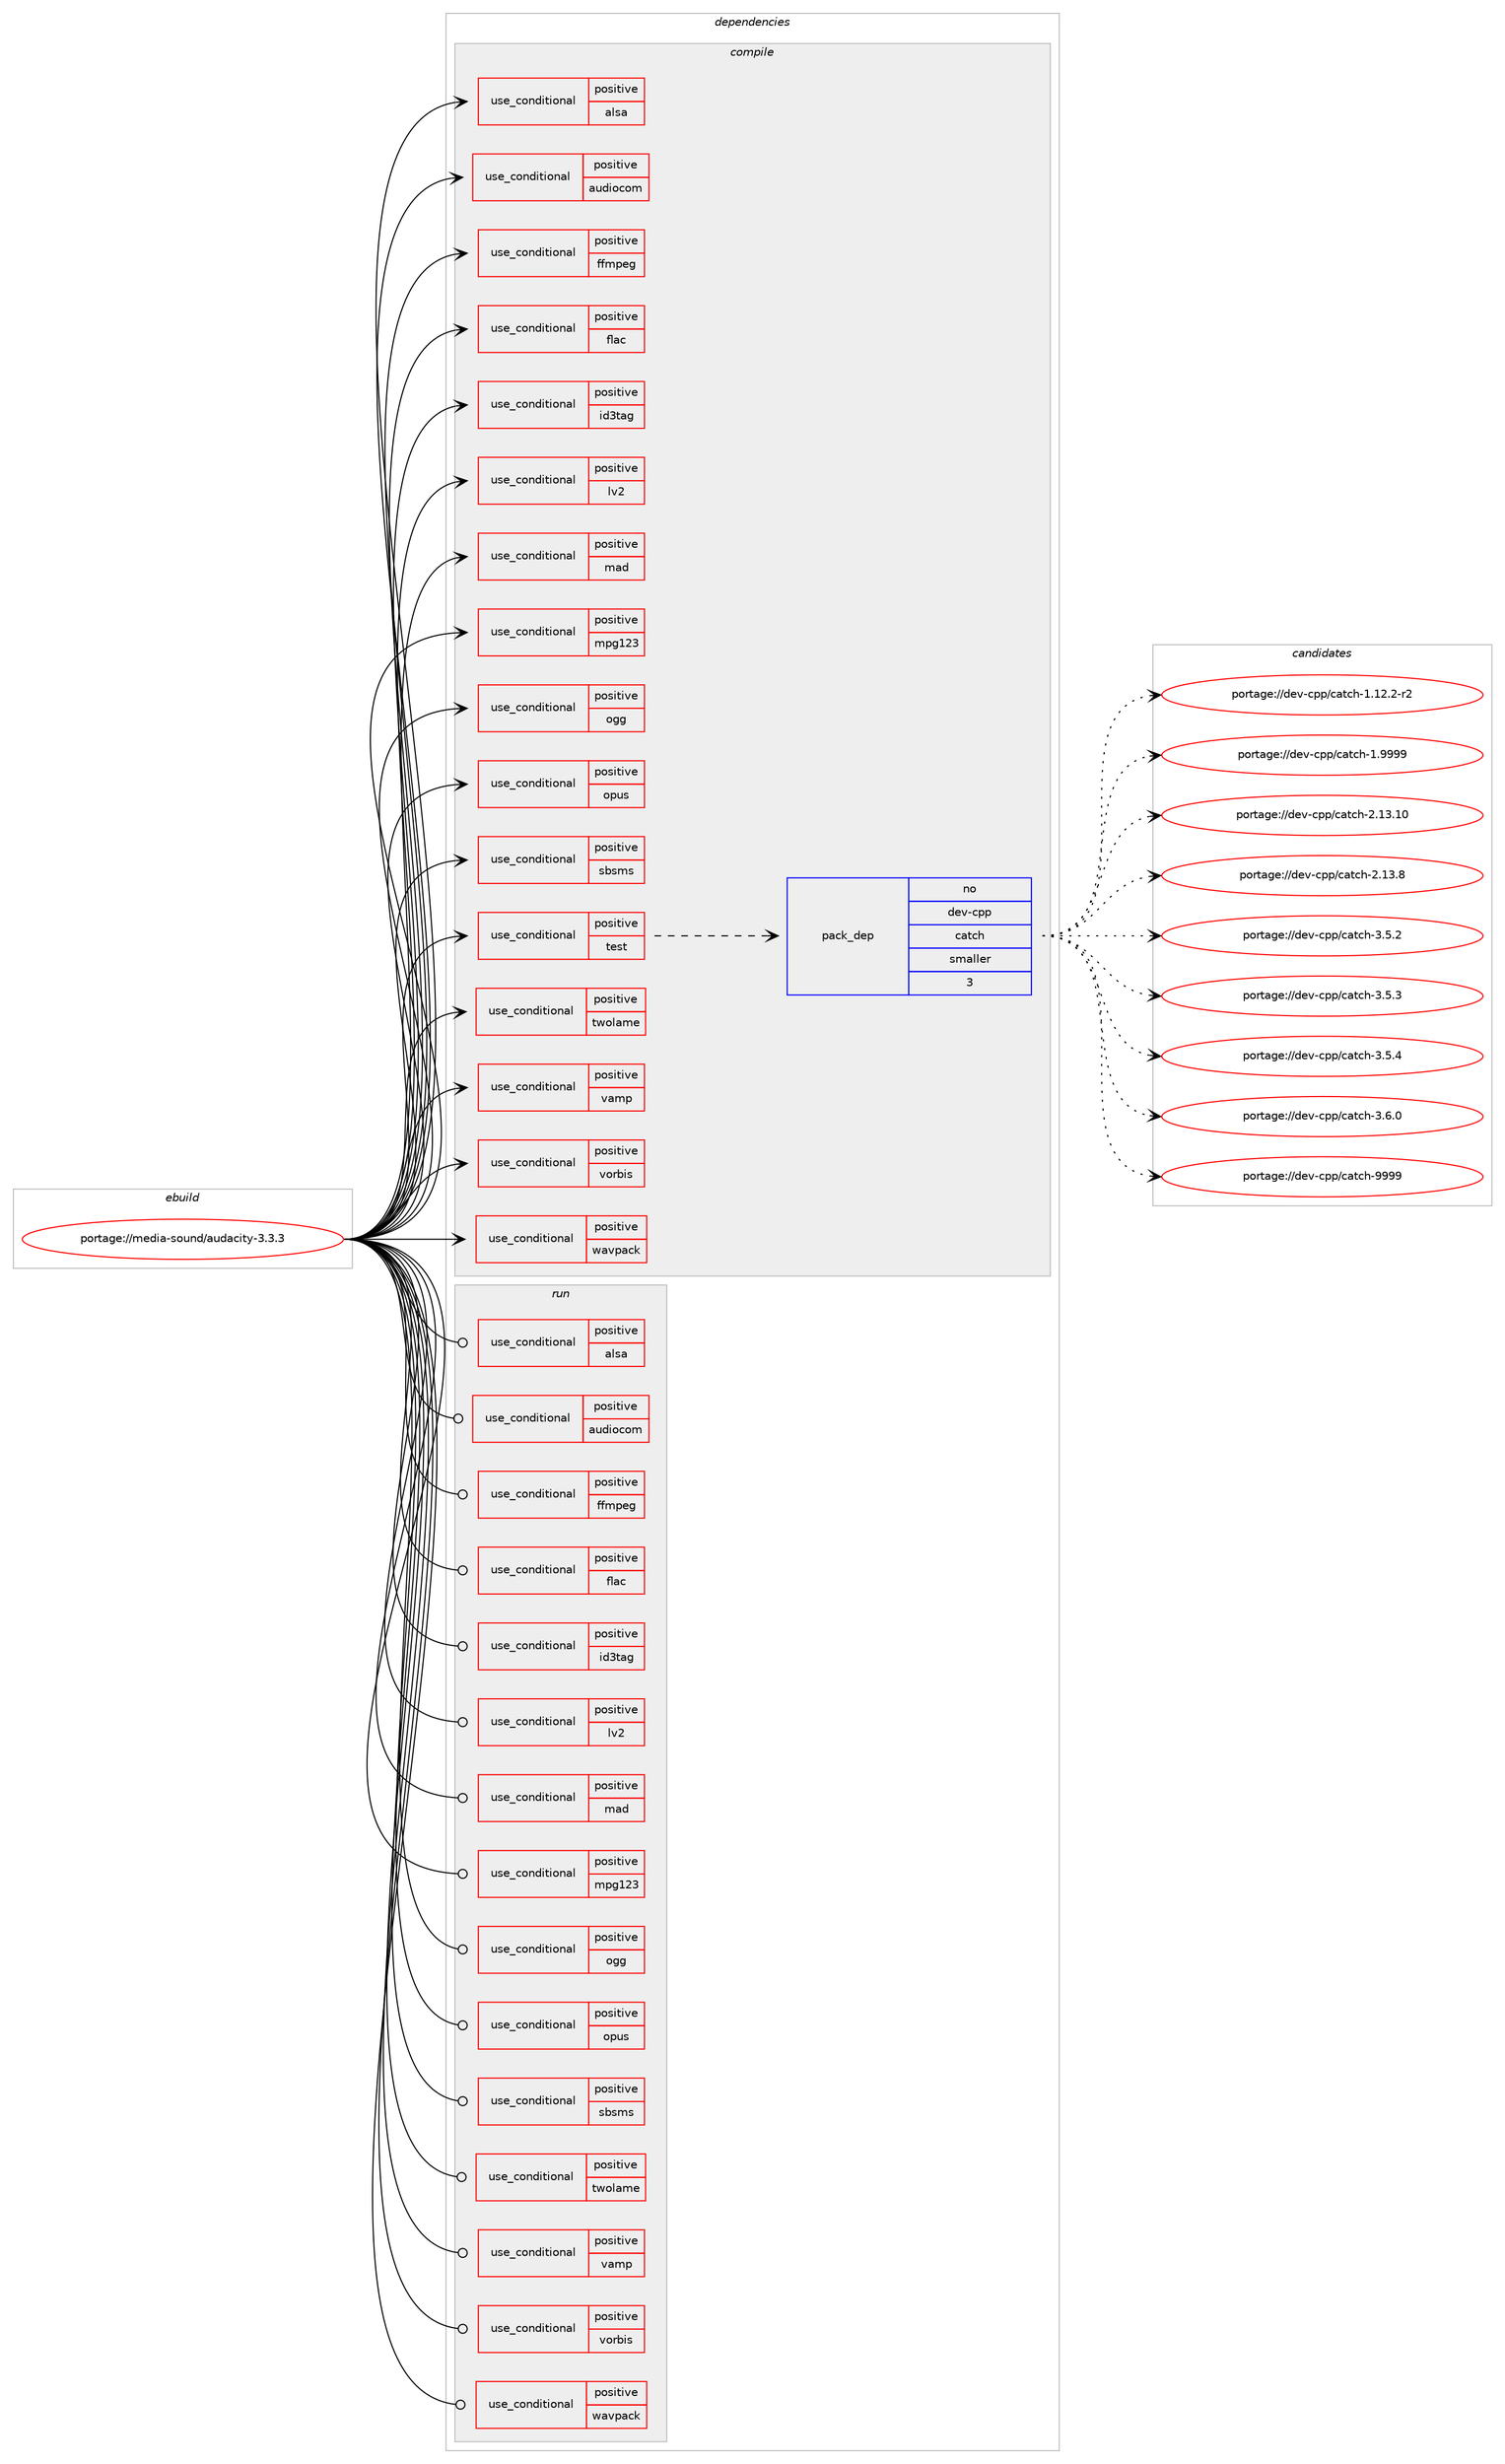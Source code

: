 digraph prolog {

# *************
# Graph options
# *************

newrank=true;
concentrate=true;
compound=true;
graph [rankdir=LR,fontname=Helvetica,fontsize=10,ranksep=1.5];#, ranksep=2.5, nodesep=0.2];
edge  [arrowhead=vee];
node  [fontname=Helvetica,fontsize=10];

# **********
# The ebuild
# **********

subgraph cluster_leftcol {
color=gray;
rank=same;
label=<<i>ebuild</i>>;
id [label="portage://media-sound/audacity-3.3.3", color=red, width=4, href="../media-sound/audacity-3.3.3.svg"];
}

# ****************
# The dependencies
# ****************

subgraph cluster_midcol {
color=gray;
label=<<i>dependencies</i>>;
subgraph cluster_compile {
fillcolor="#eeeeee";
style=filled;
label=<<i>compile</i>>;
subgraph cond77158 {
dependency161864 [label=<<TABLE BORDER="0" CELLBORDER="1" CELLSPACING="0" CELLPADDING="4"><TR><TD ROWSPAN="3" CELLPADDING="10">use_conditional</TD></TR><TR><TD>positive</TD></TR><TR><TD>alsa</TD></TR></TABLE>>, shape=none, color=red];
# *** BEGIN UNKNOWN DEPENDENCY TYPE (TODO) ***
# dependency161864 -> package_dependency(portage://media-sound/audacity-3.3.3,install,no,media-libs,alsa-lib,none,[,,],[],[])
# *** END UNKNOWN DEPENDENCY TYPE (TODO) ***

}
id:e -> dependency161864:w [weight=20,style="solid",arrowhead="vee"];
subgraph cond77159 {
dependency161865 [label=<<TABLE BORDER="0" CELLBORDER="1" CELLSPACING="0" CELLPADDING="4"><TR><TD ROWSPAN="3" CELLPADDING="10">use_conditional</TD></TR><TR><TD>positive</TD></TR><TR><TD>audiocom</TD></TR></TABLE>>, shape=none, color=red];
# *** BEGIN UNKNOWN DEPENDENCY TYPE (TODO) ***
# dependency161865 -> package_dependency(portage://media-sound/audacity-3.3.3,install,no,dev-libs,rapidjson,none,[,,],[],[])
# *** END UNKNOWN DEPENDENCY TYPE (TODO) ***

# *** BEGIN UNKNOWN DEPENDENCY TYPE (TODO) ***
# dependency161865 -> package_dependency(portage://media-sound/audacity-3.3.3,install,no,net-misc,curl,none,[,,],[],[])
# *** END UNKNOWN DEPENDENCY TYPE (TODO) ***

}
id:e -> dependency161865:w [weight=20,style="solid",arrowhead="vee"];
subgraph cond77160 {
dependency161866 [label=<<TABLE BORDER="0" CELLBORDER="1" CELLSPACING="0" CELLPADDING="4"><TR><TD ROWSPAN="3" CELLPADDING="10">use_conditional</TD></TR><TR><TD>positive</TD></TR><TR><TD>ffmpeg</TD></TR></TABLE>>, shape=none, color=red];
# *** BEGIN UNKNOWN DEPENDENCY TYPE (TODO) ***
# dependency161866 -> package_dependency(portage://media-sound/audacity-3.3.3,install,no,media-video,ffmpeg,none,[,,],[],[])
# *** END UNKNOWN DEPENDENCY TYPE (TODO) ***

}
id:e -> dependency161866:w [weight=20,style="solid",arrowhead="vee"];
subgraph cond77161 {
dependency161867 [label=<<TABLE BORDER="0" CELLBORDER="1" CELLSPACING="0" CELLPADDING="4"><TR><TD ROWSPAN="3" CELLPADDING="10">use_conditional</TD></TR><TR><TD>positive</TD></TR><TR><TD>flac</TD></TR></TABLE>>, shape=none, color=red];
# *** BEGIN UNKNOWN DEPENDENCY TYPE (TODO) ***
# dependency161867 -> package_dependency(portage://media-sound/audacity-3.3.3,install,no,media-libs,flac,none,[,,],any_same_slot,[use(enable(cxx),none)])
# *** END UNKNOWN DEPENDENCY TYPE (TODO) ***

}
id:e -> dependency161867:w [weight=20,style="solid",arrowhead="vee"];
subgraph cond77162 {
dependency161868 [label=<<TABLE BORDER="0" CELLBORDER="1" CELLSPACING="0" CELLPADDING="4"><TR><TD ROWSPAN="3" CELLPADDING="10">use_conditional</TD></TR><TR><TD>positive</TD></TR><TR><TD>id3tag</TD></TR></TABLE>>, shape=none, color=red];
# *** BEGIN UNKNOWN DEPENDENCY TYPE (TODO) ***
# dependency161868 -> package_dependency(portage://media-sound/audacity-3.3.3,install,no,media-libs,libid3tag,none,[,,],any_same_slot,[])
# *** END UNKNOWN DEPENDENCY TYPE (TODO) ***

}
id:e -> dependency161868:w [weight=20,style="solid",arrowhead="vee"];
subgraph cond77163 {
dependency161869 [label=<<TABLE BORDER="0" CELLBORDER="1" CELLSPACING="0" CELLPADDING="4"><TR><TD ROWSPAN="3" CELLPADDING="10">use_conditional</TD></TR><TR><TD>positive</TD></TR><TR><TD>lv2</TD></TR></TABLE>>, shape=none, color=red];
# *** BEGIN UNKNOWN DEPENDENCY TYPE (TODO) ***
# dependency161869 -> package_dependency(portage://media-sound/audacity-3.3.3,install,no,dev-libs,serd,none,[,,],[],[])
# *** END UNKNOWN DEPENDENCY TYPE (TODO) ***

# *** BEGIN UNKNOWN DEPENDENCY TYPE (TODO) ***
# dependency161869 -> package_dependency(portage://media-sound/audacity-3.3.3,install,no,dev-libs,sord,none,[,,],[],[])
# *** END UNKNOWN DEPENDENCY TYPE (TODO) ***

# *** BEGIN UNKNOWN DEPENDENCY TYPE (TODO) ***
# dependency161869 -> package_dependency(portage://media-sound/audacity-3.3.3,install,no,media-libs,lilv,none,[,,],[],[])
# *** END UNKNOWN DEPENDENCY TYPE (TODO) ***

# *** BEGIN UNKNOWN DEPENDENCY TYPE (TODO) ***
# dependency161869 -> package_dependency(portage://media-sound/audacity-3.3.3,install,no,media-libs,lv2,none,[,,],[],[])
# *** END UNKNOWN DEPENDENCY TYPE (TODO) ***

# *** BEGIN UNKNOWN DEPENDENCY TYPE (TODO) ***
# dependency161869 -> package_dependency(portage://media-sound/audacity-3.3.3,install,no,media-libs,sratom,none,[,,],[],[])
# *** END UNKNOWN DEPENDENCY TYPE (TODO) ***

# *** BEGIN UNKNOWN DEPENDENCY TYPE (TODO) ***
# dependency161869 -> package_dependency(portage://media-sound/audacity-3.3.3,install,no,media-libs,suil,none,[,,],[],[])
# *** END UNKNOWN DEPENDENCY TYPE (TODO) ***

}
id:e -> dependency161869:w [weight=20,style="solid",arrowhead="vee"];
subgraph cond77164 {
dependency161870 [label=<<TABLE BORDER="0" CELLBORDER="1" CELLSPACING="0" CELLPADDING="4"><TR><TD ROWSPAN="3" CELLPADDING="10">use_conditional</TD></TR><TR><TD>positive</TD></TR><TR><TD>mad</TD></TR></TABLE>>, shape=none, color=red];
# *** BEGIN UNKNOWN DEPENDENCY TYPE (TODO) ***
# dependency161870 -> package_dependency(portage://media-sound/audacity-3.3.3,install,no,media-libs,libmad,none,[,,],[],[])
# *** END UNKNOWN DEPENDENCY TYPE (TODO) ***

}
id:e -> dependency161870:w [weight=20,style="solid",arrowhead="vee"];
subgraph cond77165 {
dependency161871 [label=<<TABLE BORDER="0" CELLBORDER="1" CELLSPACING="0" CELLPADDING="4"><TR><TD ROWSPAN="3" CELLPADDING="10">use_conditional</TD></TR><TR><TD>positive</TD></TR><TR><TD>mpg123</TD></TR></TABLE>>, shape=none, color=red];
# *** BEGIN UNKNOWN DEPENDENCY TYPE (TODO) ***
# dependency161871 -> package_dependency(portage://media-sound/audacity-3.3.3,install,no,media-sound,mpg123,none,[,,],[],[])
# *** END UNKNOWN DEPENDENCY TYPE (TODO) ***

}
id:e -> dependency161871:w [weight=20,style="solid",arrowhead="vee"];
subgraph cond77166 {
dependency161872 [label=<<TABLE BORDER="0" CELLBORDER="1" CELLSPACING="0" CELLPADDING="4"><TR><TD ROWSPAN="3" CELLPADDING="10">use_conditional</TD></TR><TR><TD>positive</TD></TR><TR><TD>ogg</TD></TR></TABLE>>, shape=none, color=red];
# *** BEGIN UNKNOWN DEPENDENCY TYPE (TODO) ***
# dependency161872 -> package_dependency(portage://media-sound/audacity-3.3.3,install,no,media-libs,libogg,none,[,,],[],[])
# *** END UNKNOWN DEPENDENCY TYPE (TODO) ***

}
id:e -> dependency161872:w [weight=20,style="solid",arrowhead="vee"];
subgraph cond77167 {
dependency161873 [label=<<TABLE BORDER="0" CELLBORDER="1" CELLSPACING="0" CELLPADDING="4"><TR><TD ROWSPAN="3" CELLPADDING="10">use_conditional</TD></TR><TR><TD>positive</TD></TR><TR><TD>opus</TD></TR></TABLE>>, shape=none, color=red];
# *** BEGIN UNKNOWN DEPENDENCY TYPE (TODO) ***
# dependency161873 -> package_dependency(portage://media-sound/audacity-3.3.3,install,no,media-libs,opus,none,[,,],[],[])
# *** END UNKNOWN DEPENDENCY TYPE (TODO) ***

}
id:e -> dependency161873:w [weight=20,style="solid",arrowhead="vee"];
subgraph cond77168 {
dependency161874 [label=<<TABLE BORDER="0" CELLBORDER="1" CELLSPACING="0" CELLPADDING="4"><TR><TD ROWSPAN="3" CELLPADDING="10">use_conditional</TD></TR><TR><TD>positive</TD></TR><TR><TD>sbsms</TD></TR></TABLE>>, shape=none, color=red];
# *** BEGIN UNKNOWN DEPENDENCY TYPE (TODO) ***
# dependency161874 -> package_dependency(portage://media-sound/audacity-3.3.3,install,no,media-libs,libsbsms,none,[,,],[],[])
# *** END UNKNOWN DEPENDENCY TYPE (TODO) ***

}
id:e -> dependency161874:w [weight=20,style="solid",arrowhead="vee"];
subgraph cond77169 {
dependency161875 [label=<<TABLE BORDER="0" CELLBORDER="1" CELLSPACING="0" CELLPADDING="4"><TR><TD ROWSPAN="3" CELLPADDING="10">use_conditional</TD></TR><TR><TD>positive</TD></TR><TR><TD>test</TD></TR></TABLE>>, shape=none, color=red];
subgraph pack82334 {
dependency161876 [label=<<TABLE BORDER="0" CELLBORDER="1" CELLSPACING="0" CELLPADDING="4" WIDTH="220"><TR><TD ROWSPAN="6" CELLPADDING="30">pack_dep</TD></TR><TR><TD WIDTH="110">no</TD></TR><TR><TD>dev-cpp</TD></TR><TR><TD>catch</TD></TR><TR><TD>smaller</TD></TR><TR><TD>3</TD></TR></TABLE>>, shape=none, color=blue];
}
dependency161875:e -> dependency161876:w [weight=20,style="dashed",arrowhead="vee"];
}
id:e -> dependency161875:w [weight=20,style="solid",arrowhead="vee"];
subgraph cond77170 {
dependency161877 [label=<<TABLE BORDER="0" CELLBORDER="1" CELLSPACING="0" CELLPADDING="4"><TR><TD ROWSPAN="3" CELLPADDING="10">use_conditional</TD></TR><TR><TD>positive</TD></TR><TR><TD>twolame</TD></TR></TABLE>>, shape=none, color=red];
# *** BEGIN UNKNOWN DEPENDENCY TYPE (TODO) ***
# dependency161877 -> package_dependency(portage://media-sound/audacity-3.3.3,install,no,media-sound,twolame,none,[,,],[],[])
# *** END UNKNOWN DEPENDENCY TYPE (TODO) ***

}
id:e -> dependency161877:w [weight=20,style="solid",arrowhead="vee"];
subgraph cond77171 {
dependency161878 [label=<<TABLE BORDER="0" CELLBORDER="1" CELLSPACING="0" CELLPADDING="4"><TR><TD ROWSPAN="3" CELLPADDING="10">use_conditional</TD></TR><TR><TD>positive</TD></TR><TR><TD>vamp</TD></TR></TABLE>>, shape=none, color=red];
# *** BEGIN UNKNOWN DEPENDENCY TYPE (TODO) ***
# dependency161878 -> package_dependency(portage://media-sound/audacity-3.3.3,install,no,media-libs,vamp-plugin-sdk,none,[,,],[],[])
# *** END UNKNOWN DEPENDENCY TYPE (TODO) ***

}
id:e -> dependency161878:w [weight=20,style="solid",arrowhead="vee"];
subgraph cond77172 {
dependency161879 [label=<<TABLE BORDER="0" CELLBORDER="1" CELLSPACING="0" CELLPADDING="4"><TR><TD ROWSPAN="3" CELLPADDING="10">use_conditional</TD></TR><TR><TD>positive</TD></TR><TR><TD>vorbis</TD></TR></TABLE>>, shape=none, color=red];
# *** BEGIN UNKNOWN DEPENDENCY TYPE (TODO) ***
# dependency161879 -> package_dependency(portage://media-sound/audacity-3.3.3,install,no,media-libs,libvorbis,none,[,,],[],[])
# *** END UNKNOWN DEPENDENCY TYPE (TODO) ***

}
id:e -> dependency161879:w [weight=20,style="solid",arrowhead="vee"];
subgraph cond77173 {
dependency161880 [label=<<TABLE BORDER="0" CELLBORDER="1" CELLSPACING="0" CELLPADDING="4"><TR><TD ROWSPAN="3" CELLPADDING="10">use_conditional</TD></TR><TR><TD>positive</TD></TR><TR><TD>wavpack</TD></TR></TABLE>>, shape=none, color=red];
# *** BEGIN UNKNOWN DEPENDENCY TYPE (TODO) ***
# dependency161880 -> package_dependency(portage://media-sound/audacity-3.3.3,install,no,media-sound,wavpack,none,[,,],[],[])
# *** END UNKNOWN DEPENDENCY TYPE (TODO) ***

}
id:e -> dependency161880:w [weight=20,style="solid",arrowhead="vee"];
# *** BEGIN UNKNOWN DEPENDENCY TYPE (TODO) ***
# id -> package_dependency(portage://media-sound/audacity-3.3.3,install,no,dev-db,sqlite,none,[,,],[slot(3)],[])
# *** END UNKNOWN DEPENDENCY TYPE (TODO) ***

# *** BEGIN UNKNOWN DEPENDENCY TYPE (TODO) ***
# id -> package_dependency(portage://media-sound/audacity-3.3.3,install,no,dev-libs,expat,none,[,,],[],[])
# *** END UNKNOWN DEPENDENCY TYPE (TODO) ***

# *** BEGIN UNKNOWN DEPENDENCY TYPE (TODO) ***
# id -> package_dependency(portage://media-sound/audacity-3.3.3,install,no,dev-libs,glib,none,[,,],[slot(2)],[])
# *** END UNKNOWN DEPENDENCY TYPE (TODO) ***

# *** BEGIN UNKNOWN DEPENDENCY TYPE (TODO) ***
# id -> package_dependency(portage://media-sound/audacity-3.3.3,install,no,media-libs,libsndfile,none,[,,],[],[])
# *** END UNKNOWN DEPENDENCY TYPE (TODO) ***

# *** BEGIN UNKNOWN DEPENDENCY TYPE (TODO) ***
# id -> package_dependency(portage://media-sound/audacity-3.3.3,install,no,media-libs,libsoundtouch,none,[,,],any_same_slot,[])
# *** END UNKNOWN DEPENDENCY TYPE (TODO) ***

# *** BEGIN UNKNOWN DEPENDENCY TYPE (TODO) ***
# id -> package_dependency(portage://media-sound/audacity-3.3.3,install,no,media-libs,portaudio,none,[,,],[],[use(optenable(alsa),none)])
# *** END UNKNOWN DEPENDENCY TYPE (TODO) ***

# *** BEGIN UNKNOWN DEPENDENCY TYPE (TODO) ***
# id -> package_dependency(portage://media-sound/audacity-3.3.3,install,no,media-libs,portmidi,none,[,,],[],[])
# *** END UNKNOWN DEPENDENCY TYPE (TODO) ***

# *** BEGIN UNKNOWN DEPENDENCY TYPE (TODO) ***
# id -> package_dependency(portage://media-sound/audacity-3.3.3,install,no,media-libs,portsmf,none,[,,],any_same_slot,[])
# *** END UNKNOWN DEPENDENCY TYPE (TODO) ***

# *** BEGIN UNKNOWN DEPENDENCY TYPE (TODO) ***
# id -> package_dependency(portage://media-sound/audacity-3.3.3,install,no,media-libs,soxr,none,[,,],[],[])
# *** END UNKNOWN DEPENDENCY TYPE (TODO) ***

# *** BEGIN UNKNOWN DEPENDENCY TYPE (TODO) ***
# id -> package_dependency(portage://media-sound/audacity-3.3.3,install,no,media-sound,lame,none,[,,],[],[])
# *** END UNKNOWN DEPENDENCY TYPE (TODO) ***

# *** BEGIN UNKNOWN DEPENDENCY TYPE (TODO) ***
# id -> package_dependency(portage://media-sound/audacity-3.3.3,install,no,sys-apps,util-linux,none,[,,],[],[])
# *** END UNKNOWN DEPENDENCY TYPE (TODO) ***

# *** BEGIN UNKNOWN DEPENDENCY TYPE (TODO) ***
# id -> package_dependency(portage://media-sound/audacity-3.3.3,install,no,x11-libs,gdk-pixbuf,none,[,,],[slot(2)],[])
# *** END UNKNOWN DEPENDENCY TYPE (TODO) ***

# *** BEGIN UNKNOWN DEPENDENCY TYPE (TODO) ***
# id -> package_dependency(portage://media-sound/audacity-3.3.3,install,no,x11-libs,gtk+,none,[,,],[slot(3)],[])
# *** END UNKNOWN DEPENDENCY TYPE (TODO) ***

# *** BEGIN UNKNOWN DEPENDENCY TYPE (TODO) ***
# id -> package_dependency(portage://media-sound/audacity-3.3.3,install,no,x11-libs,wxGTK,none,[,,],[slot(3.2-gtk3)],[use(enable(X),none)])
# *** END UNKNOWN DEPENDENCY TYPE (TODO) ***

}
subgraph cluster_compileandrun {
fillcolor="#eeeeee";
style=filled;
label=<<i>compile and run</i>>;
}
subgraph cluster_run {
fillcolor="#eeeeee";
style=filled;
label=<<i>run</i>>;
subgraph cond77174 {
dependency161881 [label=<<TABLE BORDER="0" CELLBORDER="1" CELLSPACING="0" CELLPADDING="4"><TR><TD ROWSPAN="3" CELLPADDING="10">use_conditional</TD></TR><TR><TD>positive</TD></TR><TR><TD>alsa</TD></TR></TABLE>>, shape=none, color=red];
# *** BEGIN UNKNOWN DEPENDENCY TYPE (TODO) ***
# dependency161881 -> package_dependency(portage://media-sound/audacity-3.3.3,run,no,media-libs,alsa-lib,none,[,,],[],[])
# *** END UNKNOWN DEPENDENCY TYPE (TODO) ***

}
id:e -> dependency161881:w [weight=20,style="solid",arrowhead="odot"];
subgraph cond77175 {
dependency161882 [label=<<TABLE BORDER="0" CELLBORDER="1" CELLSPACING="0" CELLPADDING="4"><TR><TD ROWSPAN="3" CELLPADDING="10">use_conditional</TD></TR><TR><TD>positive</TD></TR><TR><TD>audiocom</TD></TR></TABLE>>, shape=none, color=red];
# *** BEGIN UNKNOWN DEPENDENCY TYPE (TODO) ***
# dependency161882 -> package_dependency(portage://media-sound/audacity-3.3.3,run,no,dev-libs,rapidjson,none,[,,],[],[])
# *** END UNKNOWN DEPENDENCY TYPE (TODO) ***

# *** BEGIN UNKNOWN DEPENDENCY TYPE (TODO) ***
# dependency161882 -> package_dependency(portage://media-sound/audacity-3.3.3,run,no,net-misc,curl,none,[,,],[],[])
# *** END UNKNOWN DEPENDENCY TYPE (TODO) ***

}
id:e -> dependency161882:w [weight=20,style="solid",arrowhead="odot"];
subgraph cond77176 {
dependency161883 [label=<<TABLE BORDER="0" CELLBORDER="1" CELLSPACING="0" CELLPADDING="4"><TR><TD ROWSPAN="3" CELLPADDING="10">use_conditional</TD></TR><TR><TD>positive</TD></TR><TR><TD>ffmpeg</TD></TR></TABLE>>, shape=none, color=red];
# *** BEGIN UNKNOWN DEPENDENCY TYPE (TODO) ***
# dependency161883 -> package_dependency(portage://media-sound/audacity-3.3.3,run,no,media-video,ffmpeg,none,[,,],[],[])
# *** END UNKNOWN DEPENDENCY TYPE (TODO) ***

}
id:e -> dependency161883:w [weight=20,style="solid",arrowhead="odot"];
subgraph cond77177 {
dependency161884 [label=<<TABLE BORDER="0" CELLBORDER="1" CELLSPACING="0" CELLPADDING="4"><TR><TD ROWSPAN="3" CELLPADDING="10">use_conditional</TD></TR><TR><TD>positive</TD></TR><TR><TD>flac</TD></TR></TABLE>>, shape=none, color=red];
# *** BEGIN UNKNOWN DEPENDENCY TYPE (TODO) ***
# dependency161884 -> package_dependency(portage://media-sound/audacity-3.3.3,run,no,media-libs,flac,none,[,,],any_same_slot,[use(enable(cxx),none)])
# *** END UNKNOWN DEPENDENCY TYPE (TODO) ***

}
id:e -> dependency161884:w [weight=20,style="solid",arrowhead="odot"];
subgraph cond77178 {
dependency161885 [label=<<TABLE BORDER="0" CELLBORDER="1" CELLSPACING="0" CELLPADDING="4"><TR><TD ROWSPAN="3" CELLPADDING="10">use_conditional</TD></TR><TR><TD>positive</TD></TR><TR><TD>id3tag</TD></TR></TABLE>>, shape=none, color=red];
# *** BEGIN UNKNOWN DEPENDENCY TYPE (TODO) ***
# dependency161885 -> package_dependency(portage://media-sound/audacity-3.3.3,run,no,media-libs,libid3tag,none,[,,],any_same_slot,[])
# *** END UNKNOWN DEPENDENCY TYPE (TODO) ***

}
id:e -> dependency161885:w [weight=20,style="solid",arrowhead="odot"];
subgraph cond77179 {
dependency161886 [label=<<TABLE BORDER="0" CELLBORDER="1" CELLSPACING="0" CELLPADDING="4"><TR><TD ROWSPAN="3" CELLPADDING="10">use_conditional</TD></TR><TR><TD>positive</TD></TR><TR><TD>lv2</TD></TR></TABLE>>, shape=none, color=red];
# *** BEGIN UNKNOWN DEPENDENCY TYPE (TODO) ***
# dependency161886 -> package_dependency(portage://media-sound/audacity-3.3.3,run,no,dev-libs,serd,none,[,,],[],[])
# *** END UNKNOWN DEPENDENCY TYPE (TODO) ***

# *** BEGIN UNKNOWN DEPENDENCY TYPE (TODO) ***
# dependency161886 -> package_dependency(portage://media-sound/audacity-3.3.3,run,no,dev-libs,sord,none,[,,],[],[])
# *** END UNKNOWN DEPENDENCY TYPE (TODO) ***

# *** BEGIN UNKNOWN DEPENDENCY TYPE (TODO) ***
# dependency161886 -> package_dependency(portage://media-sound/audacity-3.3.3,run,no,media-libs,lilv,none,[,,],[],[])
# *** END UNKNOWN DEPENDENCY TYPE (TODO) ***

# *** BEGIN UNKNOWN DEPENDENCY TYPE (TODO) ***
# dependency161886 -> package_dependency(portage://media-sound/audacity-3.3.3,run,no,media-libs,lv2,none,[,,],[],[])
# *** END UNKNOWN DEPENDENCY TYPE (TODO) ***

# *** BEGIN UNKNOWN DEPENDENCY TYPE (TODO) ***
# dependency161886 -> package_dependency(portage://media-sound/audacity-3.3.3,run,no,media-libs,sratom,none,[,,],[],[])
# *** END UNKNOWN DEPENDENCY TYPE (TODO) ***

# *** BEGIN UNKNOWN DEPENDENCY TYPE (TODO) ***
# dependency161886 -> package_dependency(portage://media-sound/audacity-3.3.3,run,no,media-libs,suil,none,[,,],[],[])
# *** END UNKNOWN DEPENDENCY TYPE (TODO) ***

}
id:e -> dependency161886:w [weight=20,style="solid",arrowhead="odot"];
subgraph cond77180 {
dependency161887 [label=<<TABLE BORDER="0" CELLBORDER="1" CELLSPACING="0" CELLPADDING="4"><TR><TD ROWSPAN="3" CELLPADDING="10">use_conditional</TD></TR><TR><TD>positive</TD></TR><TR><TD>mad</TD></TR></TABLE>>, shape=none, color=red];
# *** BEGIN UNKNOWN DEPENDENCY TYPE (TODO) ***
# dependency161887 -> package_dependency(portage://media-sound/audacity-3.3.3,run,no,media-libs,libmad,none,[,,],[],[])
# *** END UNKNOWN DEPENDENCY TYPE (TODO) ***

}
id:e -> dependency161887:w [weight=20,style="solid",arrowhead="odot"];
subgraph cond77181 {
dependency161888 [label=<<TABLE BORDER="0" CELLBORDER="1" CELLSPACING="0" CELLPADDING="4"><TR><TD ROWSPAN="3" CELLPADDING="10">use_conditional</TD></TR><TR><TD>positive</TD></TR><TR><TD>mpg123</TD></TR></TABLE>>, shape=none, color=red];
# *** BEGIN UNKNOWN DEPENDENCY TYPE (TODO) ***
# dependency161888 -> package_dependency(portage://media-sound/audacity-3.3.3,run,no,media-sound,mpg123,none,[,,],[],[])
# *** END UNKNOWN DEPENDENCY TYPE (TODO) ***

}
id:e -> dependency161888:w [weight=20,style="solid",arrowhead="odot"];
subgraph cond77182 {
dependency161889 [label=<<TABLE BORDER="0" CELLBORDER="1" CELLSPACING="0" CELLPADDING="4"><TR><TD ROWSPAN="3" CELLPADDING="10">use_conditional</TD></TR><TR><TD>positive</TD></TR><TR><TD>ogg</TD></TR></TABLE>>, shape=none, color=red];
# *** BEGIN UNKNOWN DEPENDENCY TYPE (TODO) ***
# dependency161889 -> package_dependency(portage://media-sound/audacity-3.3.3,run,no,media-libs,libogg,none,[,,],[],[])
# *** END UNKNOWN DEPENDENCY TYPE (TODO) ***

}
id:e -> dependency161889:w [weight=20,style="solid",arrowhead="odot"];
subgraph cond77183 {
dependency161890 [label=<<TABLE BORDER="0" CELLBORDER="1" CELLSPACING="0" CELLPADDING="4"><TR><TD ROWSPAN="3" CELLPADDING="10">use_conditional</TD></TR><TR><TD>positive</TD></TR><TR><TD>opus</TD></TR></TABLE>>, shape=none, color=red];
# *** BEGIN UNKNOWN DEPENDENCY TYPE (TODO) ***
# dependency161890 -> package_dependency(portage://media-sound/audacity-3.3.3,run,no,media-libs,opus,none,[,,],[],[])
# *** END UNKNOWN DEPENDENCY TYPE (TODO) ***

}
id:e -> dependency161890:w [weight=20,style="solid",arrowhead="odot"];
subgraph cond77184 {
dependency161891 [label=<<TABLE BORDER="0" CELLBORDER="1" CELLSPACING="0" CELLPADDING="4"><TR><TD ROWSPAN="3" CELLPADDING="10">use_conditional</TD></TR><TR><TD>positive</TD></TR><TR><TD>sbsms</TD></TR></TABLE>>, shape=none, color=red];
# *** BEGIN UNKNOWN DEPENDENCY TYPE (TODO) ***
# dependency161891 -> package_dependency(portage://media-sound/audacity-3.3.3,run,no,media-libs,libsbsms,none,[,,],[],[])
# *** END UNKNOWN DEPENDENCY TYPE (TODO) ***

}
id:e -> dependency161891:w [weight=20,style="solid",arrowhead="odot"];
subgraph cond77185 {
dependency161892 [label=<<TABLE BORDER="0" CELLBORDER="1" CELLSPACING="0" CELLPADDING="4"><TR><TD ROWSPAN="3" CELLPADDING="10">use_conditional</TD></TR><TR><TD>positive</TD></TR><TR><TD>twolame</TD></TR></TABLE>>, shape=none, color=red];
# *** BEGIN UNKNOWN DEPENDENCY TYPE (TODO) ***
# dependency161892 -> package_dependency(portage://media-sound/audacity-3.3.3,run,no,media-sound,twolame,none,[,,],[],[])
# *** END UNKNOWN DEPENDENCY TYPE (TODO) ***

}
id:e -> dependency161892:w [weight=20,style="solid",arrowhead="odot"];
subgraph cond77186 {
dependency161893 [label=<<TABLE BORDER="0" CELLBORDER="1" CELLSPACING="0" CELLPADDING="4"><TR><TD ROWSPAN="3" CELLPADDING="10">use_conditional</TD></TR><TR><TD>positive</TD></TR><TR><TD>vamp</TD></TR></TABLE>>, shape=none, color=red];
# *** BEGIN UNKNOWN DEPENDENCY TYPE (TODO) ***
# dependency161893 -> package_dependency(portage://media-sound/audacity-3.3.3,run,no,media-libs,vamp-plugin-sdk,none,[,,],[],[])
# *** END UNKNOWN DEPENDENCY TYPE (TODO) ***

}
id:e -> dependency161893:w [weight=20,style="solid",arrowhead="odot"];
subgraph cond77187 {
dependency161894 [label=<<TABLE BORDER="0" CELLBORDER="1" CELLSPACING="0" CELLPADDING="4"><TR><TD ROWSPAN="3" CELLPADDING="10">use_conditional</TD></TR><TR><TD>positive</TD></TR><TR><TD>vorbis</TD></TR></TABLE>>, shape=none, color=red];
# *** BEGIN UNKNOWN DEPENDENCY TYPE (TODO) ***
# dependency161894 -> package_dependency(portage://media-sound/audacity-3.3.3,run,no,media-libs,libvorbis,none,[,,],[],[])
# *** END UNKNOWN DEPENDENCY TYPE (TODO) ***

}
id:e -> dependency161894:w [weight=20,style="solid",arrowhead="odot"];
subgraph cond77188 {
dependency161895 [label=<<TABLE BORDER="0" CELLBORDER="1" CELLSPACING="0" CELLPADDING="4"><TR><TD ROWSPAN="3" CELLPADDING="10">use_conditional</TD></TR><TR><TD>positive</TD></TR><TR><TD>wavpack</TD></TR></TABLE>>, shape=none, color=red];
# *** BEGIN UNKNOWN DEPENDENCY TYPE (TODO) ***
# dependency161895 -> package_dependency(portage://media-sound/audacity-3.3.3,run,no,media-sound,wavpack,none,[,,],[],[])
# *** END UNKNOWN DEPENDENCY TYPE (TODO) ***

}
id:e -> dependency161895:w [weight=20,style="solid",arrowhead="odot"];
# *** BEGIN UNKNOWN DEPENDENCY TYPE (TODO) ***
# id -> package_dependency(portage://media-sound/audacity-3.3.3,run,no,dev-db,sqlite,none,[,,],[slot(3)],[])
# *** END UNKNOWN DEPENDENCY TYPE (TODO) ***

# *** BEGIN UNKNOWN DEPENDENCY TYPE (TODO) ***
# id -> package_dependency(portage://media-sound/audacity-3.3.3,run,no,dev-libs,expat,none,[,,],[],[])
# *** END UNKNOWN DEPENDENCY TYPE (TODO) ***

# *** BEGIN UNKNOWN DEPENDENCY TYPE (TODO) ***
# id -> package_dependency(portage://media-sound/audacity-3.3.3,run,no,dev-libs,glib,none,[,,],[slot(2)],[])
# *** END UNKNOWN DEPENDENCY TYPE (TODO) ***

# *** BEGIN UNKNOWN DEPENDENCY TYPE (TODO) ***
# id -> package_dependency(portage://media-sound/audacity-3.3.3,run,no,media-libs,libsndfile,none,[,,],[],[])
# *** END UNKNOWN DEPENDENCY TYPE (TODO) ***

# *** BEGIN UNKNOWN DEPENDENCY TYPE (TODO) ***
# id -> package_dependency(portage://media-sound/audacity-3.3.3,run,no,media-libs,libsoundtouch,none,[,,],any_same_slot,[])
# *** END UNKNOWN DEPENDENCY TYPE (TODO) ***

# *** BEGIN UNKNOWN DEPENDENCY TYPE (TODO) ***
# id -> package_dependency(portage://media-sound/audacity-3.3.3,run,no,media-libs,portaudio,none,[,,],[],[use(optenable(alsa),none)])
# *** END UNKNOWN DEPENDENCY TYPE (TODO) ***

# *** BEGIN UNKNOWN DEPENDENCY TYPE (TODO) ***
# id -> package_dependency(portage://media-sound/audacity-3.3.3,run,no,media-libs,portmidi,none,[,,],[],[])
# *** END UNKNOWN DEPENDENCY TYPE (TODO) ***

# *** BEGIN UNKNOWN DEPENDENCY TYPE (TODO) ***
# id -> package_dependency(portage://media-sound/audacity-3.3.3,run,no,media-libs,portsmf,none,[,,],any_same_slot,[])
# *** END UNKNOWN DEPENDENCY TYPE (TODO) ***

# *** BEGIN UNKNOWN DEPENDENCY TYPE (TODO) ***
# id -> package_dependency(portage://media-sound/audacity-3.3.3,run,no,media-libs,soxr,none,[,,],[],[])
# *** END UNKNOWN DEPENDENCY TYPE (TODO) ***

# *** BEGIN UNKNOWN DEPENDENCY TYPE (TODO) ***
# id -> package_dependency(portage://media-sound/audacity-3.3.3,run,no,media-sound,lame,none,[,,],[],[])
# *** END UNKNOWN DEPENDENCY TYPE (TODO) ***

# *** BEGIN UNKNOWN DEPENDENCY TYPE (TODO) ***
# id -> package_dependency(portage://media-sound/audacity-3.3.3,run,no,sys-apps,util-linux,none,[,,],[],[])
# *** END UNKNOWN DEPENDENCY TYPE (TODO) ***

# *** BEGIN UNKNOWN DEPENDENCY TYPE (TODO) ***
# id -> package_dependency(portage://media-sound/audacity-3.3.3,run,no,x11-libs,gdk-pixbuf,none,[,,],[slot(2)],[])
# *** END UNKNOWN DEPENDENCY TYPE (TODO) ***

# *** BEGIN UNKNOWN DEPENDENCY TYPE (TODO) ***
# id -> package_dependency(portage://media-sound/audacity-3.3.3,run,no,x11-libs,gtk+,none,[,,],[slot(3)],[])
# *** END UNKNOWN DEPENDENCY TYPE (TODO) ***

# *** BEGIN UNKNOWN DEPENDENCY TYPE (TODO) ***
# id -> package_dependency(portage://media-sound/audacity-3.3.3,run,no,x11-libs,wxGTK,none,[,,],[slot(3.2-gtk3)],[use(enable(X),none)])
# *** END UNKNOWN DEPENDENCY TYPE (TODO) ***

}
}

# **************
# The candidates
# **************

subgraph cluster_choices {
rank=same;
color=gray;
label=<<i>candidates</i>>;

subgraph choice82334 {
color=black;
nodesep=1;
choice100101118459911211247999711699104454946495046504511450 [label="portage://dev-cpp/catch-1.12.2-r2", color=red, width=4,href="../dev-cpp/catch-1.12.2-r2.svg"];
choice10010111845991121124799971169910445494657575757 [label="portage://dev-cpp/catch-1.9999", color=red, width=4,href="../dev-cpp/catch-1.9999.svg"];
choice1001011184599112112479997116991044550464951464948 [label="portage://dev-cpp/catch-2.13.10", color=red, width=4,href="../dev-cpp/catch-2.13.10.svg"];
choice10010111845991121124799971169910445504649514656 [label="portage://dev-cpp/catch-2.13.8", color=red, width=4,href="../dev-cpp/catch-2.13.8.svg"];
choice100101118459911211247999711699104455146534650 [label="portage://dev-cpp/catch-3.5.2", color=red, width=4,href="../dev-cpp/catch-3.5.2.svg"];
choice100101118459911211247999711699104455146534651 [label="portage://dev-cpp/catch-3.5.3", color=red, width=4,href="../dev-cpp/catch-3.5.3.svg"];
choice100101118459911211247999711699104455146534652 [label="portage://dev-cpp/catch-3.5.4", color=red, width=4,href="../dev-cpp/catch-3.5.4.svg"];
choice100101118459911211247999711699104455146544648 [label="portage://dev-cpp/catch-3.6.0", color=red, width=4,href="../dev-cpp/catch-3.6.0.svg"];
choice1001011184599112112479997116991044557575757 [label="portage://dev-cpp/catch-9999", color=red, width=4,href="../dev-cpp/catch-9999.svg"];
dependency161876:e -> choice100101118459911211247999711699104454946495046504511450:w [style=dotted,weight="100"];
dependency161876:e -> choice10010111845991121124799971169910445494657575757:w [style=dotted,weight="100"];
dependency161876:e -> choice1001011184599112112479997116991044550464951464948:w [style=dotted,weight="100"];
dependency161876:e -> choice10010111845991121124799971169910445504649514656:w [style=dotted,weight="100"];
dependency161876:e -> choice100101118459911211247999711699104455146534650:w [style=dotted,weight="100"];
dependency161876:e -> choice100101118459911211247999711699104455146534651:w [style=dotted,weight="100"];
dependency161876:e -> choice100101118459911211247999711699104455146534652:w [style=dotted,weight="100"];
dependency161876:e -> choice100101118459911211247999711699104455146544648:w [style=dotted,weight="100"];
dependency161876:e -> choice1001011184599112112479997116991044557575757:w [style=dotted,weight="100"];
}
}

}
